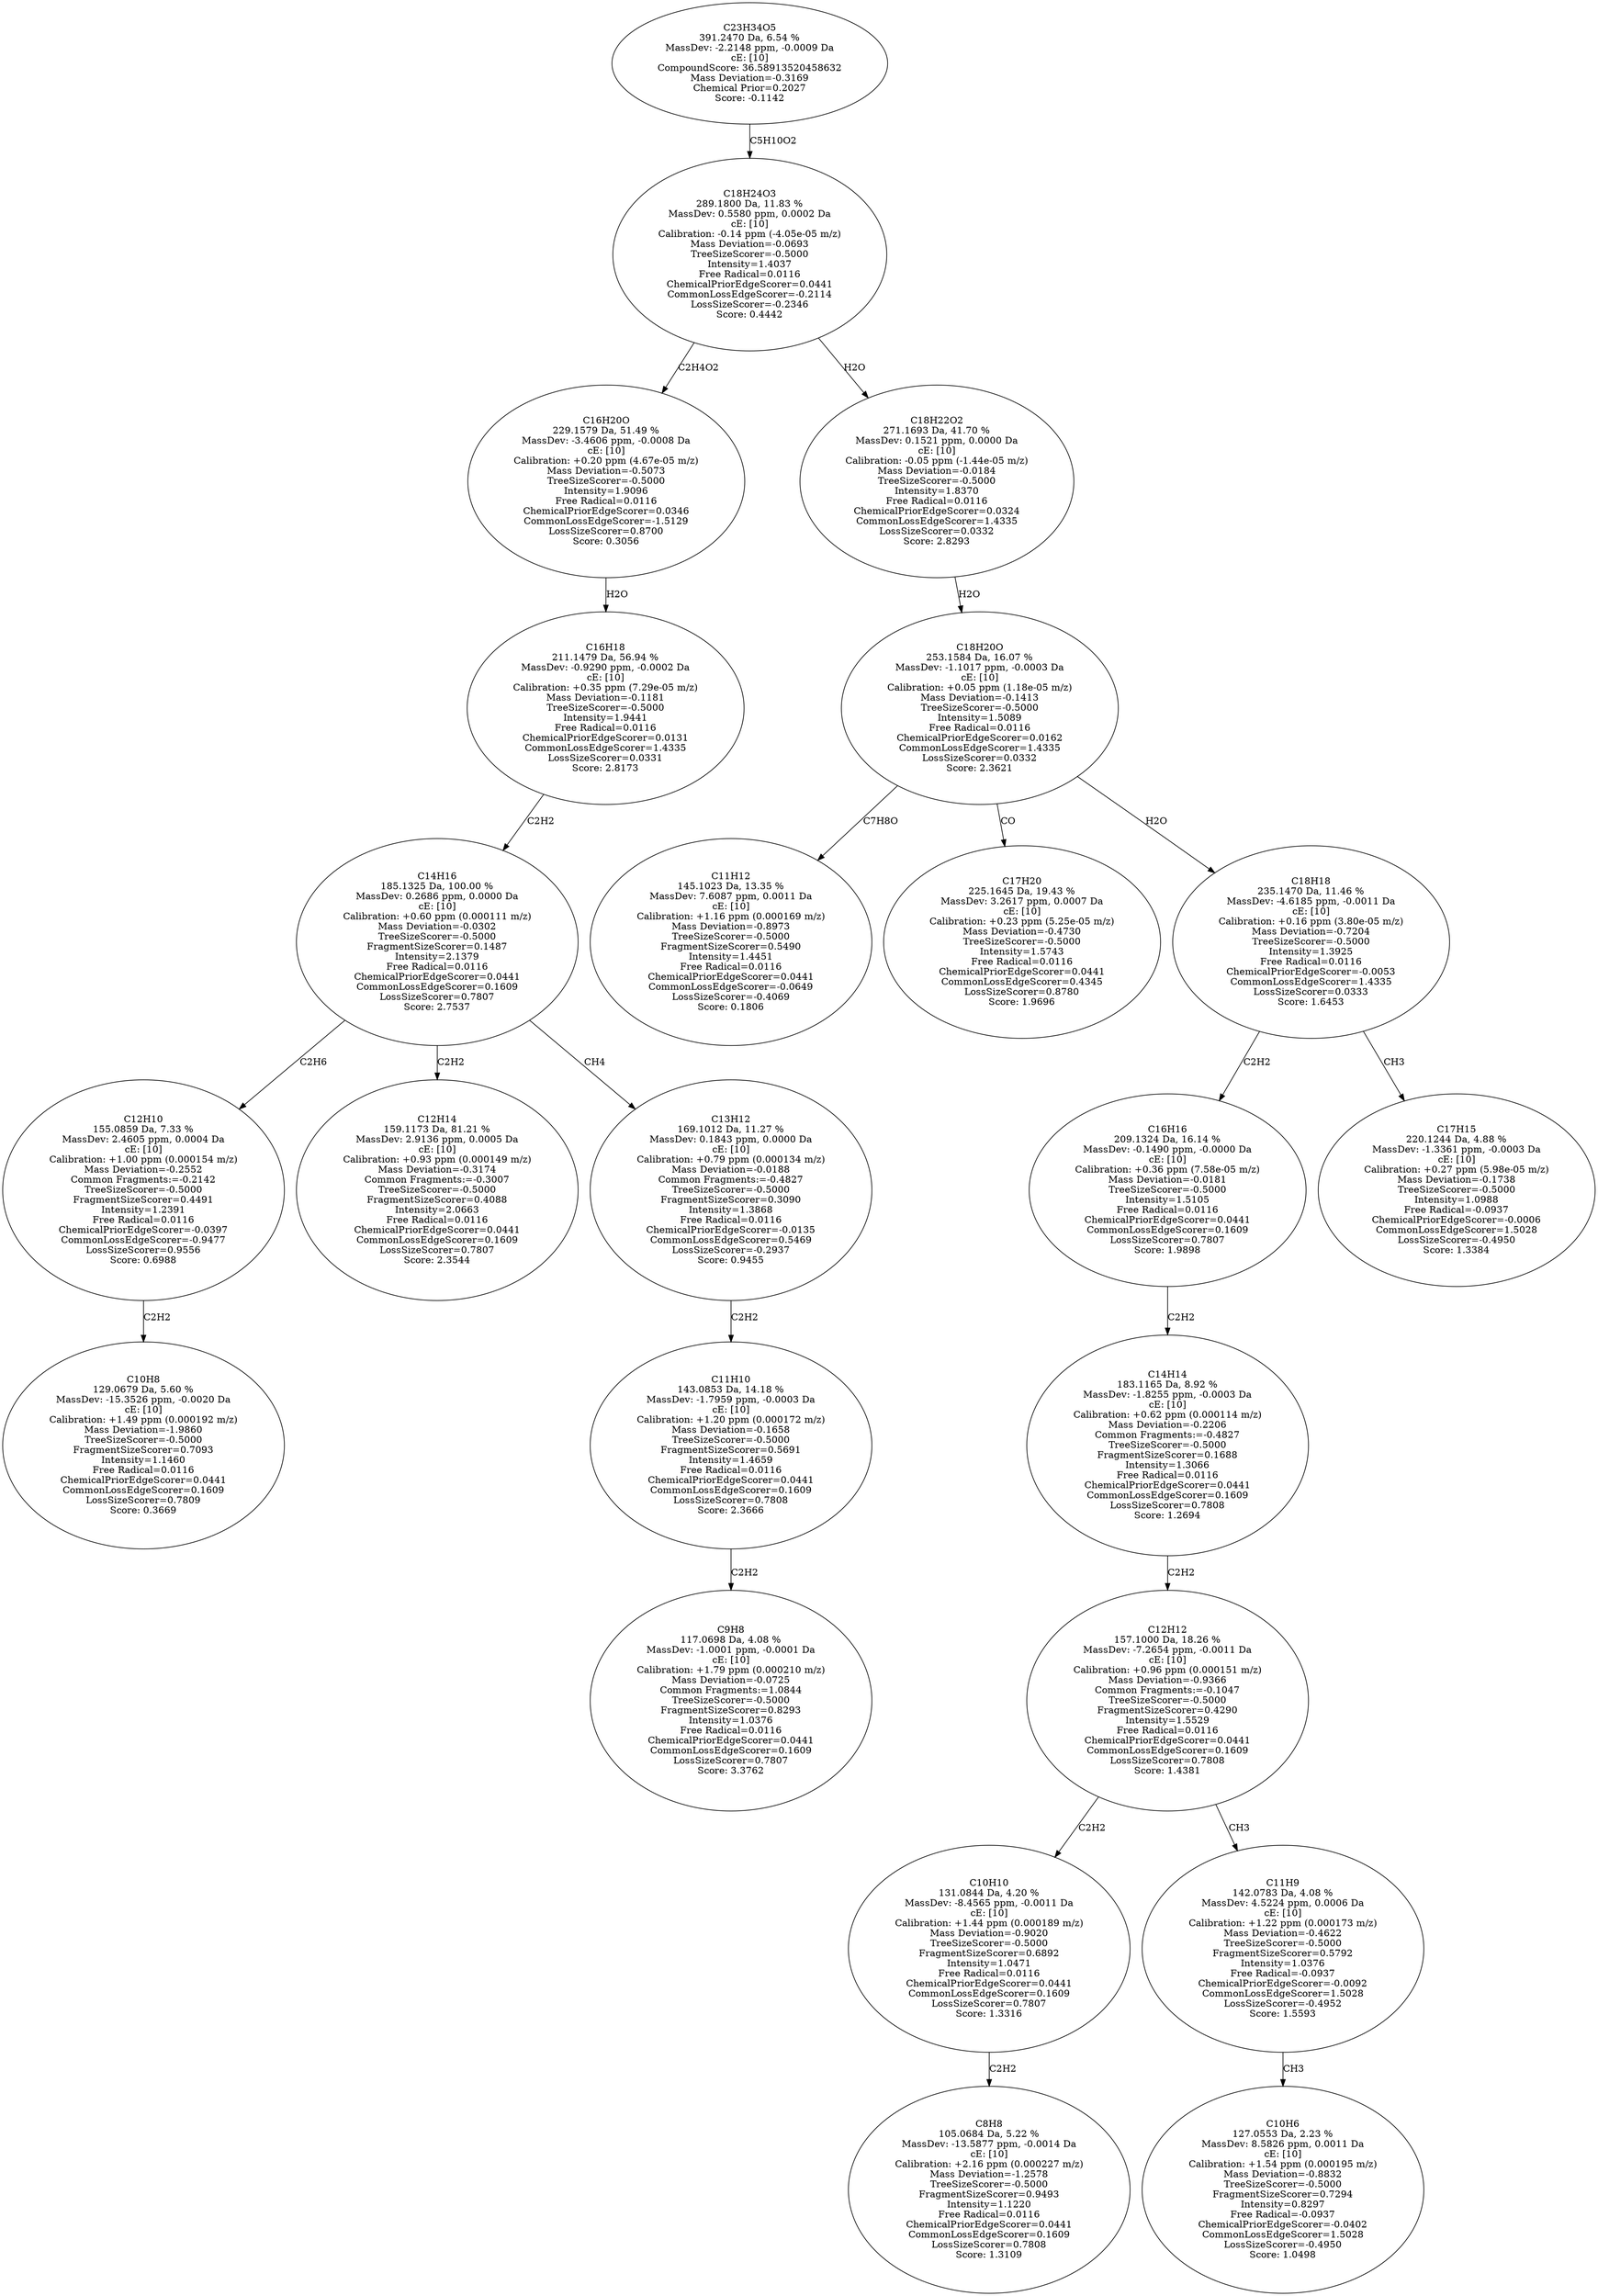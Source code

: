 strict digraph {
v1 [label="C10H8\n129.0679 Da, 5.60 %\nMassDev: -15.3526 ppm, -0.0020 Da\ncE: [10]\nCalibration: +1.49 ppm (0.000192 m/z)\nMass Deviation=-1.9860\nTreeSizeScorer=-0.5000\nFragmentSizeScorer=0.7093\nIntensity=1.1460\nFree Radical=0.0116\nChemicalPriorEdgeScorer=0.0441\nCommonLossEdgeScorer=0.1609\nLossSizeScorer=0.7809\nScore: 0.3669"];
v2 [label="C12H10\n155.0859 Da, 7.33 %\nMassDev: 2.4605 ppm, 0.0004 Da\ncE: [10]\nCalibration: +1.00 ppm (0.000154 m/z)\nMass Deviation=-0.2552\nCommon Fragments:=-0.2142\nTreeSizeScorer=-0.5000\nFragmentSizeScorer=0.4491\nIntensity=1.2391\nFree Radical=0.0116\nChemicalPriorEdgeScorer=-0.0397\nCommonLossEdgeScorer=-0.9477\nLossSizeScorer=0.9556\nScore: 0.6988"];
v3 [label="C12H14\n159.1173 Da, 81.21 %\nMassDev: 2.9136 ppm, 0.0005 Da\ncE: [10]\nCalibration: +0.93 ppm (0.000149 m/z)\nMass Deviation=-0.3174\nCommon Fragments:=-0.3007\nTreeSizeScorer=-0.5000\nFragmentSizeScorer=0.4088\nIntensity=2.0663\nFree Radical=0.0116\nChemicalPriorEdgeScorer=0.0441\nCommonLossEdgeScorer=0.1609\nLossSizeScorer=0.7807\nScore: 2.3544"];
v4 [label="C9H8\n117.0698 Da, 4.08 %\nMassDev: -1.0001 ppm, -0.0001 Da\ncE: [10]\nCalibration: +1.79 ppm (0.000210 m/z)\nMass Deviation=-0.0725\nCommon Fragments:=1.0844\nTreeSizeScorer=-0.5000\nFragmentSizeScorer=0.8293\nIntensity=1.0376\nFree Radical=0.0116\nChemicalPriorEdgeScorer=0.0441\nCommonLossEdgeScorer=0.1609\nLossSizeScorer=0.7807\nScore: 3.3762"];
v5 [label="C11H10\n143.0853 Da, 14.18 %\nMassDev: -1.7959 ppm, -0.0003 Da\ncE: [10]\nCalibration: +1.20 ppm (0.000172 m/z)\nMass Deviation=-0.1658\nTreeSizeScorer=-0.5000\nFragmentSizeScorer=0.5691\nIntensity=1.4659\nFree Radical=0.0116\nChemicalPriorEdgeScorer=0.0441\nCommonLossEdgeScorer=0.1609\nLossSizeScorer=0.7808\nScore: 2.3666"];
v6 [label="C13H12\n169.1012 Da, 11.27 %\nMassDev: 0.1843 ppm, 0.0000 Da\ncE: [10]\nCalibration: +0.79 ppm (0.000134 m/z)\nMass Deviation=-0.0188\nCommon Fragments:=-0.4827\nTreeSizeScorer=-0.5000\nFragmentSizeScorer=0.3090\nIntensity=1.3868\nFree Radical=0.0116\nChemicalPriorEdgeScorer=-0.0135\nCommonLossEdgeScorer=0.5469\nLossSizeScorer=-0.2937\nScore: 0.9455"];
v7 [label="C14H16\n185.1325 Da, 100.00 %\nMassDev: 0.2686 ppm, 0.0000 Da\ncE: [10]\nCalibration: +0.60 ppm (0.000111 m/z)\nMass Deviation=-0.0302\nTreeSizeScorer=-0.5000\nFragmentSizeScorer=0.1487\nIntensity=2.1379\nFree Radical=0.0116\nChemicalPriorEdgeScorer=0.0441\nCommonLossEdgeScorer=0.1609\nLossSizeScorer=0.7807\nScore: 2.7537"];
v8 [label="C16H18\n211.1479 Da, 56.94 %\nMassDev: -0.9290 ppm, -0.0002 Da\ncE: [10]\nCalibration: +0.35 ppm (7.29e-05 m/z)\nMass Deviation=-0.1181\nTreeSizeScorer=-0.5000\nIntensity=1.9441\nFree Radical=0.0116\nChemicalPriorEdgeScorer=0.0131\nCommonLossEdgeScorer=1.4335\nLossSizeScorer=0.0331\nScore: 2.8173"];
v9 [label="C16H20O\n229.1579 Da, 51.49 %\nMassDev: -3.4606 ppm, -0.0008 Da\ncE: [10]\nCalibration: +0.20 ppm (4.67e-05 m/z)\nMass Deviation=-0.5073\nTreeSizeScorer=-0.5000\nIntensity=1.9096\nFree Radical=0.0116\nChemicalPriorEdgeScorer=0.0346\nCommonLossEdgeScorer=-1.5129\nLossSizeScorer=0.8700\nScore: 0.3056"];
v10 [label="C11H12\n145.1023 Da, 13.35 %\nMassDev: 7.6087 ppm, 0.0011 Da\ncE: [10]\nCalibration: +1.16 ppm (0.000169 m/z)\nMass Deviation=-0.8973\nTreeSizeScorer=-0.5000\nFragmentSizeScorer=0.5490\nIntensity=1.4451\nFree Radical=0.0116\nChemicalPriorEdgeScorer=0.0441\nCommonLossEdgeScorer=-0.0649\nLossSizeScorer=-0.4069\nScore: 0.1806"];
v11 [label="C17H20\n225.1645 Da, 19.43 %\nMassDev: 3.2617 ppm, 0.0007 Da\ncE: [10]\nCalibration: +0.23 ppm (5.25e-05 m/z)\nMass Deviation=-0.4730\nTreeSizeScorer=-0.5000\nIntensity=1.5743\nFree Radical=0.0116\nChemicalPriorEdgeScorer=0.0441\nCommonLossEdgeScorer=0.4345\nLossSizeScorer=0.8780\nScore: 1.9696"];
v12 [label="C8H8\n105.0684 Da, 5.22 %\nMassDev: -13.5877 ppm, -0.0014 Da\ncE: [10]\nCalibration: +2.16 ppm (0.000227 m/z)\nMass Deviation=-1.2578\nTreeSizeScorer=-0.5000\nFragmentSizeScorer=0.9493\nIntensity=1.1220\nFree Radical=0.0116\nChemicalPriorEdgeScorer=0.0441\nCommonLossEdgeScorer=0.1609\nLossSizeScorer=0.7808\nScore: 1.3109"];
v13 [label="C10H10\n131.0844 Da, 4.20 %\nMassDev: -8.4565 ppm, -0.0011 Da\ncE: [10]\nCalibration: +1.44 ppm (0.000189 m/z)\nMass Deviation=-0.9020\nTreeSizeScorer=-0.5000\nFragmentSizeScorer=0.6892\nIntensity=1.0471\nFree Radical=0.0116\nChemicalPriorEdgeScorer=0.0441\nCommonLossEdgeScorer=0.1609\nLossSizeScorer=0.7807\nScore: 1.3316"];
v14 [label="C10H6\n127.0553 Da, 2.23 %\nMassDev: 8.5826 ppm, 0.0011 Da\ncE: [10]\nCalibration: +1.54 ppm (0.000195 m/z)\nMass Deviation=-0.8832\nTreeSizeScorer=-0.5000\nFragmentSizeScorer=0.7294\nIntensity=0.8297\nFree Radical=-0.0937\nChemicalPriorEdgeScorer=-0.0402\nCommonLossEdgeScorer=1.5028\nLossSizeScorer=-0.4950\nScore: 1.0498"];
v15 [label="C11H9\n142.0783 Da, 4.08 %\nMassDev: 4.5224 ppm, 0.0006 Da\ncE: [10]\nCalibration: +1.22 ppm (0.000173 m/z)\nMass Deviation=-0.4622\nTreeSizeScorer=-0.5000\nFragmentSizeScorer=0.5792\nIntensity=1.0376\nFree Radical=-0.0937\nChemicalPriorEdgeScorer=-0.0092\nCommonLossEdgeScorer=1.5028\nLossSizeScorer=-0.4952\nScore: 1.5593"];
v16 [label="C12H12\n157.1000 Da, 18.26 %\nMassDev: -7.2654 ppm, -0.0011 Da\ncE: [10]\nCalibration: +0.96 ppm (0.000151 m/z)\nMass Deviation=-0.9366\nCommon Fragments:=-0.1047\nTreeSizeScorer=-0.5000\nFragmentSizeScorer=0.4290\nIntensity=1.5529\nFree Radical=0.0116\nChemicalPriorEdgeScorer=0.0441\nCommonLossEdgeScorer=0.1609\nLossSizeScorer=0.7808\nScore: 1.4381"];
v17 [label="C14H14\n183.1165 Da, 8.92 %\nMassDev: -1.8255 ppm, -0.0003 Da\ncE: [10]\nCalibration: +0.62 ppm (0.000114 m/z)\nMass Deviation=-0.2206\nCommon Fragments:=-0.4827\nTreeSizeScorer=-0.5000\nFragmentSizeScorer=0.1688\nIntensity=1.3066\nFree Radical=0.0116\nChemicalPriorEdgeScorer=0.0441\nCommonLossEdgeScorer=0.1609\nLossSizeScorer=0.7808\nScore: 1.2694"];
v18 [label="C16H16\n209.1324 Da, 16.14 %\nMassDev: -0.1490 ppm, -0.0000 Da\ncE: [10]\nCalibration: +0.36 ppm (7.58e-05 m/z)\nMass Deviation=-0.0181\nTreeSizeScorer=-0.5000\nIntensity=1.5105\nFree Radical=0.0116\nChemicalPriorEdgeScorer=0.0441\nCommonLossEdgeScorer=0.1609\nLossSizeScorer=0.7807\nScore: 1.9898"];
v19 [label="C17H15\n220.1244 Da, 4.88 %\nMassDev: -1.3361 ppm, -0.0003 Da\ncE: [10]\nCalibration: +0.27 ppm (5.98e-05 m/z)\nMass Deviation=-0.1738\nTreeSizeScorer=-0.5000\nIntensity=1.0988\nFree Radical=-0.0937\nChemicalPriorEdgeScorer=-0.0006\nCommonLossEdgeScorer=1.5028\nLossSizeScorer=-0.4950\nScore: 1.3384"];
v20 [label="C18H18\n235.1470 Da, 11.46 %\nMassDev: -4.6185 ppm, -0.0011 Da\ncE: [10]\nCalibration: +0.16 ppm (3.80e-05 m/z)\nMass Deviation=-0.7204\nTreeSizeScorer=-0.5000\nIntensity=1.3925\nFree Radical=0.0116\nChemicalPriorEdgeScorer=-0.0053\nCommonLossEdgeScorer=1.4335\nLossSizeScorer=0.0333\nScore: 1.6453"];
v21 [label="C18H20O\n253.1584 Da, 16.07 %\nMassDev: -1.1017 ppm, -0.0003 Da\ncE: [10]\nCalibration: +0.05 ppm (1.18e-05 m/z)\nMass Deviation=-0.1413\nTreeSizeScorer=-0.5000\nIntensity=1.5089\nFree Radical=0.0116\nChemicalPriorEdgeScorer=0.0162\nCommonLossEdgeScorer=1.4335\nLossSizeScorer=0.0332\nScore: 2.3621"];
v22 [label="C18H22O2\n271.1693 Da, 41.70 %\nMassDev: 0.1521 ppm, 0.0000 Da\ncE: [10]\nCalibration: -0.05 ppm (-1.44e-05 m/z)\nMass Deviation=-0.0184\nTreeSizeScorer=-0.5000\nIntensity=1.8370\nFree Radical=0.0116\nChemicalPriorEdgeScorer=0.0324\nCommonLossEdgeScorer=1.4335\nLossSizeScorer=0.0332\nScore: 2.8293"];
v23 [label="C18H24O3\n289.1800 Da, 11.83 %\nMassDev: 0.5580 ppm, 0.0002 Da\ncE: [10]\nCalibration: -0.14 ppm (-4.05e-05 m/z)\nMass Deviation=-0.0693\nTreeSizeScorer=-0.5000\nIntensity=1.4037\nFree Radical=0.0116\nChemicalPriorEdgeScorer=0.0441\nCommonLossEdgeScorer=-0.2114\nLossSizeScorer=-0.2346\nScore: 0.4442"];
v24 [label="C23H34O5\n391.2470 Da, 6.54 %\nMassDev: -2.2148 ppm, -0.0009 Da\ncE: [10]\nCompoundScore: 36.58913520458632\nMass Deviation=-0.3169\nChemical Prior=0.2027\nScore: -0.1142"];
v2 -> v1 [label="C2H2"];
v7 -> v2 [label="C2H6"];
v7 -> v3 [label="C2H2"];
v5 -> v4 [label="C2H2"];
v6 -> v5 [label="C2H2"];
v7 -> v6 [label="CH4"];
v8 -> v7 [label="C2H2"];
v9 -> v8 [label="H2O"];
v23 -> v9 [label="C2H4O2"];
v21 -> v10 [label="C7H8O"];
v21 -> v11 [label="CO"];
v13 -> v12 [label="C2H2"];
v16 -> v13 [label="C2H2"];
v15 -> v14 [label="CH3"];
v16 -> v15 [label="CH3"];
v17 -> v16 [label="C2H2"];
v18 -> v17 [label="C2H2"];
v20 -> v18 [label="C2H2"];
v20 -> v19 [label="CH3"];
v21 -> v20 [label="H2O"];
v22 -> v21 [label="H2O"];
v23 -> v22 [label="H2O"];
v24 -> v23 [label="C5H10O2"];
}